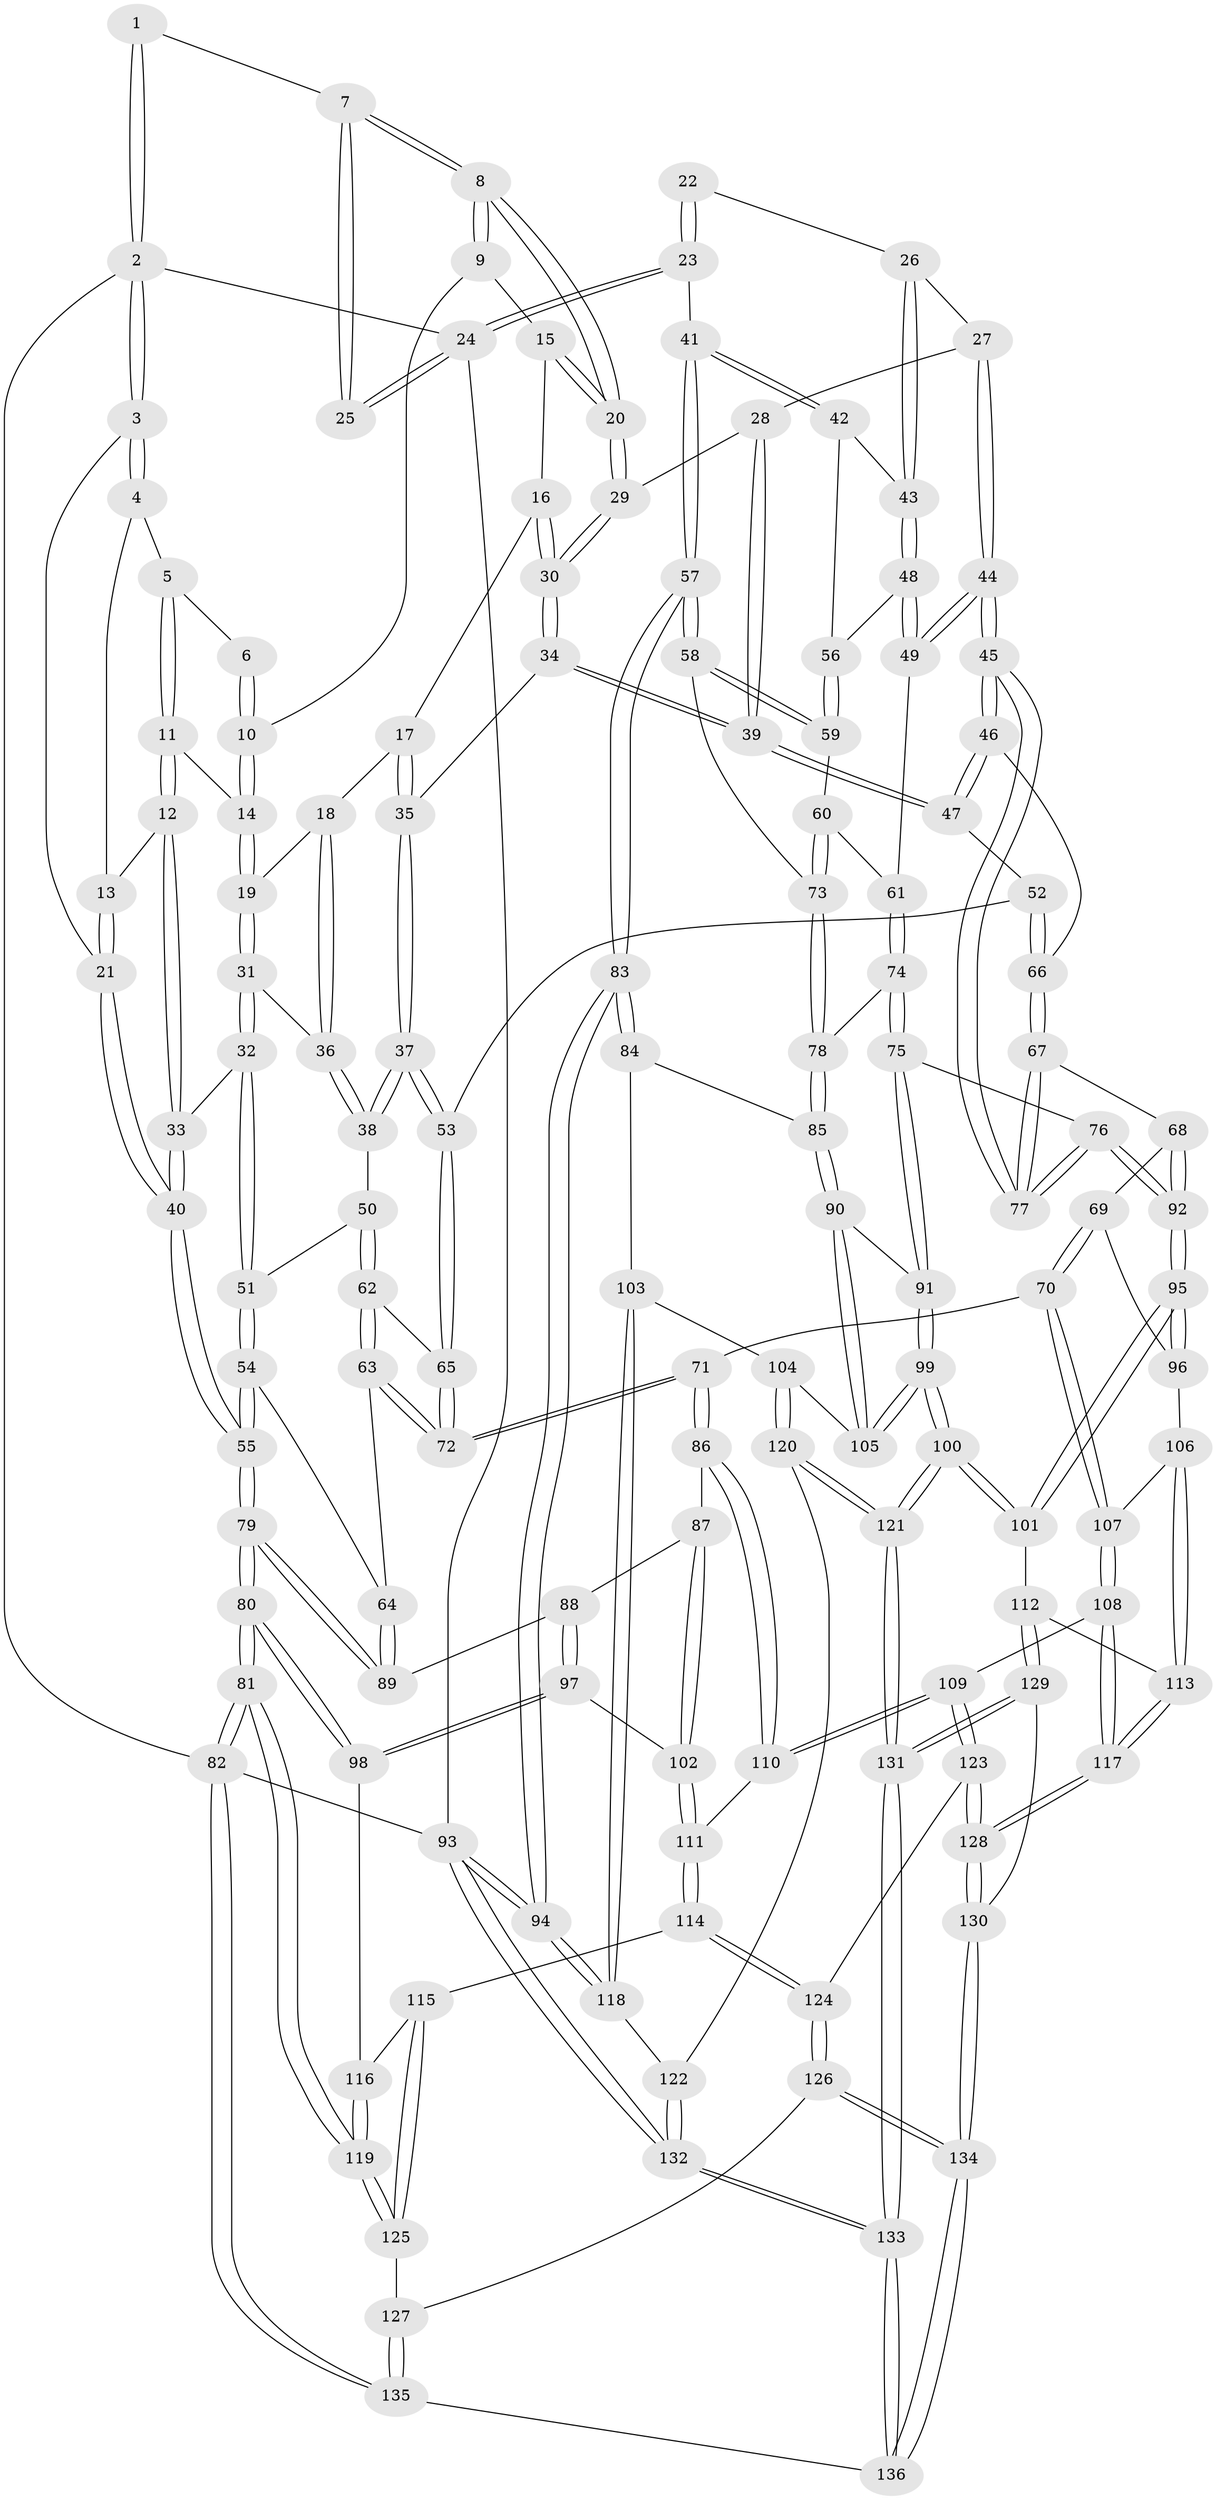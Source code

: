 // coarse degree distribution, {4: 0.524390243902439, 6: 0.07317073170731707, 3: 0.14634146341463414, 5: 0.23170731707317074, 8: 0.012195121951219513, 7: 0.012195121951219513}
// Generated by graph-tools (version 1.1) at 2025/52/02/27/25 19:52:38]
// undirected, 136 vertices, 337 edges
graph export_dot {
graph [start="1"]
  node [color=gray90,style=filled];
  1 [pos="+0.19479746836285874+0"];
  2 [pos="+0+0"];
  3 [pos="+0+0"];
  4 [pos="+0.08325057376828543+0.06572485981449214"];
  5 [pos="+0.144773595936585+0.043897754704592125"];
  6 [pos="+0.1682707238415705+0.02287075348223334"];
  7 [pos="+0.6235967265997494+0"];
  8 [pos="+0.623191675951249+0"];
  9 [pos="+0.24581770551897206+0.09392330433142877"];
  10 [pos="+0.2414235758819375+0.0937898597704055"];
  11 [pos="+0.12923761682837595+0.17776725014885145"];
  12 [pos="+0.08319526691716383+0.22257041110544926"];
  13 [pos="+0.03900596248800809+0.1481607260823276"];
  14 [pos="+0.22746683892101002+0.18861806291865307"];
  15 [pos="+0.3283746553368709+0.13427291525887872"];
  16 [pos="+0.34091682078826385+0.17493257366524698"];
  17 [pos="+0.3141461019785895+0.22085169057974444"];
  18 [pos="+0.2956792320732189+0.2259536532624954"];
  19 [pos="+0.23225266315812979+0.20038090740102946"];
  20 [pos="+0.6232082024484478+0"];
  21 [pos="+0+0.09030869432012727"];
  22 [pos="+0.96398065804579+0.13961001216690974"];
  23 [pos="+1+0.12293344596724318"];
  24 [pos="+1+0"];
  25 [pos="+0.8983101632503706+0"];
  26 [pos="+0.83738288744175+0.20245335711680765"];
  27 [pos="+0.8104285680156545+0.19331106924391805"];
  28 [pos="+0.7567401955835501+0.12318500380264587"];
  29 [pos="+0.6236426180475758+0"];
  30 [pos="+0.5022190129858215+0.18313341417398102"];
  31 [pos="+0.18520110163279466+0.2794409098757357"];
  32 [pos="+0.1658347230400386+0.2904340614112419"];
  33 [pos="+0.08027136577721444+0.2411220111862318"];
  34 [pos="+0.4978896810360287+0.23523264840371325"];
  35 [pos="+0.3890151394129372+0.2803836094942238"];
  36 [pos="+0.27824089306766664+0.3085255025704011"];
  37 [pos="+0.33484286739718583+0.3786389234132102"];
  38 [pos="+0.3038096259748272+0.35790435440010926"];
  39 [pos="+0.5587279403017175+0.35381250265327735"];
  40 [pos="+0+0.44092683698951374"];
  41 [pos="+1+0.4004223338026635"];
  42 [pos="+0.9251875670203552+0.27771960010671837"];
  43 [pos="+0.853473847280935+0.22050166335292615"];
  44 [pos="+0.7009230529815865+0.40243545188426966"];
  45 [pos="+0.6379657370953119+0.44162924288118205"];
  46 [pos="+0.5925572954039416+0.4007350150662476"];
  47 [pos="+0.563577980584048+0.3716625556527294"];
  48 [pos="+0.8510520571833415+0.3899514911019217"];
  49 [pos="+0.826295272238842+0.42624659286256567"];
  50 [pos="+0.18060461166344546+0.3722261373433836"];
  51 [pos="+0.16625296239340684+0.3608156551477901"];
  52 [pos="+0.39906725757777517+0.41831935450950863"];
  53 [pos="+0.34210567386129326+0.3988774200852369"];
  54 [pos="+0+0.45319946467831684"];
  55 [pos="+0+0.46751663320858083"];
  56 [pos="+0.8939575339691567+0.3741601854955169"];
  57 [pos="+1+0.41368289138044756"];
  58 [pos="+1+0.4363778731722539"];
  59 [pos="+0.9437639374204816+0.42695905985006605"];
  60 [pos="+0.8494343819156956+0.4467420511567774"];
  61 [pos="+0.8471535115011218+0.44604693694969577"];
  62 [pos="+0.20547439163569775+0.45687946598704793"];
  63 [pos="+0.19007742200270653+0.4967861659993334"];
  64 [pos="+0.17559874247460644+0.5003945661382169"];
  65 [pos="+0.3340940751283385+0.41001831433472724"];
  66 [pos="+0.4228067000157238+0.5091004674708359"];
  67 [pos="+0.42463811912756183+0.5261040430577177"];
  68 [pos="+0.41526312716807645+0.5537821639698748"];
  69 [pos="+0.3735512899090002+0.6033523857777526"];
  70 [pos="+0.31549531844770995+0.6158541961752059"];
  71 [pos="+0.30930698694904685+0.6141513045658021"];
  72 [pos="+0.29683267785445133+0.5839218023553421"];
  73 [pos="+0.8979120203502396+0.5146912818999135"];
  74 [pos="+0.8238418992624309+0.5182998438779095"];
  75 [pos="+0.6796808807391144+0.5813193538659673"];
  76 [pos="+0.6511802792032495+0.5655016895769309"];
  77 [pos="+0.6375805238772045+0.4708122205804231"];
  78 [pos="+0.8898827646095997+0.5606210388011219"];
  79 [pos="+0+0.4952890469971328"];
  80 [pos="+0+0.604793848601436"];
  81 [pos="+0+1"];
  82 [pos="+0+1"];
  83 [pos="+1+0.6093898203925108"];
  84 [pos="+0.9161751049858419+0.6310487912631918"];
  85 [pos="+0.907671767277452+0.6281183100709927"];
  86 [pos="+0.27663522597980866+0.6367270309532926"];
  87 [pos="+0.23953006017156758+0.6463953702428527"];
  88 [pos="+0.160859772069245+0.6398936330617405"];
  89 [pos="+0.1371527869157854+0.6071726733053342"];
  90 [pos="+0.7861658512780954+0.6543206920728551"];
  91 [pos="+0.7077599863348886+0.6062323576842025"];
  92 [pos="+0.6315666564461133+0.583849925241811"];
  93 [pos="+1+1"];
  94 [pos="+1+0.8014329833543197"];
  95 [pos="+0.5728281843364548+0.6614553011880304"];
  96 [pos="+0.48126388861813346+0.6652083689210198"];
  97 [pos="+0.10944437869518489+0.7035848396422535"];
  98 [pos="+0.06407746311196795+0.7278679427634918"];
  99 [pos="+0.6817410109909203+0.8138859858704481"];
  100 [pos="+0.6448210947224625+0.8420656054780715"];
  101 [pos="+0.579374413016122+0.8050058597247766"];
  102 [pos="+0.18851097772509967+0.7438154801481904"];
  103 [pos="+0.9095542190774105+0.7662891623963699"];
  104 [pos="+0.8069276559415086+0.7843181711672299"];
  105 [pos="+0.793187279693162+0.7713834209238902"];
  106 [pos="+0.460396458949018+0.7012359283068738"];
  107 [pos="+0.36696124523007567+0.7458326441105808"];
  108 [pos="+0.3705259510895972+0.811906089290219"];
  109 [pos="+0.3118670211675398+0.8155121681283467"];
  110 [pos="+0.2581785553056586+0.7914102194028791"];
  111 [pos="+0.20179394674677487+0.8037686078829557"];
  112 [pos="+0.5582197604758513+0.8145153215894861"];
  113 [pos="+0.4524566807757761+0.8163059952133414"];
  114 [pos="+0.19572070776703884+0.8098036390529024"];
  115 [pos="+0.183376110323367+0.8149508186586174"];
  116 [pos="+0.08996642471422403+0.7902871362538699"];
  117 [pos="+0.3996555538490702+0.8354978199555212"];
  118 [pos="+0.988522258108637+0.8371863036600633"];
  119 [pos="+0.027668237092491596+0.9300289055236234"];
  120 [pos="+0.8290722794881437+0.869100234414345"];
  121 [pos="+0.7242939137329587+1"];
  122 [pos="+0.952019681162123+0.8649154371155394"];
  123 [pos="+0.2665079396404663+0.8988714767523468"];
  124 [pos="+0.25038033881251126+0.9073426493298495"];
  125 [pos="+0.14562534907324837+0.9198831156896923"];
  126 [pos="+0.2486426198868508+0.9102814474064388"];
  127 [pos="+0.19335748273140338+0.9504075663484916"];
  128 [pos="+0.39773905689613287+0.9427402579497685"];
  129 [pos="+0.5136245408486122+0.9352315335870234"];
  130 [pos="+0.40352152297982+0.9672907041559086"];
  131 [pos="+0.7242189229795032+1"];
  132 [pos="+0.8270717874157699+1"];
  133 [pos="+0.7602538497259266+1"];
  134 [pos="+0.37781884220299045+1"];
  135 [pos="+0.26583381387657096+1"];
  136 [pos="+0.36058752145835693+1"];
  1 -- 2;
  1 -- 2;
  1 -- 7;
  2 -- 3;
  2 -- 3;
  2 -- 24;
  2 -- 82;
  3 -- 4;
  3 -- 4;
  3 -- 21;
  4 -- 5;
  4 -- 13;
  5 -- 6;
  5 -- 11;
  5 -- 11;
  6 -- 10;
  6 -- 10;
  7 -- 8;
  7 -- 8;
  7 -- 25;
  7 -- 25;
  8 -- 9;
  8 -- 9;
  8 -- 20;
  8 -- 20;
  9 -- 10;
  9 -- 15;
  10 -- 14;
  10 -- 14;
  11 -- 12;
  11 -- 12;
  11 -- 14;
  12 -- 13;
  12 -- 33;
  12 -- 33;
  13 -- 21;
  13 -- 21;
  14 -- 19;
  14 -- 19;
  15 -- 16;
  15 -- 20;
  15 -- 20;
  16 -- 17;
  16 -- 30;
  16 -- 30;
  17 -- 18;
  17 -- 35;
  17 -- 35;
  18 -- 19;
  18 -- 36;
  18 -- 36;
  19 -- 31;
  19 -- 31;
  20 -- 29;
  20 -- 29;
  21 -- 40;
  21 -- 40;
  22 -- 23;
  22 -- 23;
  22 -- 26;
  23 -- 24;
  23 -- 24;
  23 -- 41;
  24 -- 25;
  24 -- 25;
  24 -- 93;
  26 -- 27;
  26 -- 43;
  26 -- 43;
  27 -- 28;
  27 -- 44;
  27 -- 44;
  28 -- 29;
  28 -- 39;
  28 -- 39;
  29 -- 30;
  29 -- 30;
  30 -- 34;
  30 -- 34;
  31 -- 32;
  31 -- 32;
  31 -- 36;
  32 -- 33;
  32 -- 51;
  32 -- 51;
  33 -- 40;
  33 -- 40;
  34 -- 35;
  34 -- 39;
  34 -- 39;
  35 -- 37;
  35 -- 37;
  36 -- 38;
  36 -- 38;
  37 -- 38;
  37 -- 38;
  37 -- 53;
  37 -- 53;
  38 -- 50;
  39 -- 47;
  39 -- 47;
  40 -- 55;
  40 -- 55;
  41 -- 42;
  41 -- 42;
  41 -- 57;
  41 -- 57;
  42 -- 43;
  42 -- 56;
  43 -- 48;
  43 -- 48;
  44 -- 45;
  44 -- 45;
  44 -- 49;
  44 -- 49;
  45 -- 46;
  45 -- 46;
  45 -- 77;
  45 -- 77;
  46 -- 47;
  46 -- 47;
  46 -- 66;
  47 -- 52;
  48 -- 49;
  48 -- 49;
  48 -- 56;
  49 -- 61;
  50 -- 51;
  50 -- 62;
  50 -- 62;
  51 -- 54;
  51 -- 54;
  52 -- 53;
  52 -- 66;
  52 -- 66;
  53 -- 65;
  53 -- 65;
  54 -- 55;
  54 -- 55;
  54 -- 64;
  55 -- 79;
  55 -- 79;
  56 -- 59;
  56 -- 59;
  57 -- 58;
  57 -- 58;
  57 -- 83;
  57 -- 83;
  58 -- 59;
  58 -- 59;
  58 -- 73;
  59 -- 60;
  60 -- 61;
  60 -- 73;
  60 -- 73;
  61 -- 74;
  61 -- 74;
  62 -- 63;
  62 -- 63;
  62 -- 65;
  63 -- 64;
  63 -- 72;
  63 -- 72;
  64 -- 89;
  64 -- 89;
  65 -- 72;
  65 -- 72;
  66 -- 67;
  66 -- 67;
  67 -- 68;
  67 -- 77;
  67 -- 77;
  68 -- 69;
  68 -- 92;
  68 -- 92;
  69 -- 70;
  69 -- 70;
  69 -- 96;
  70 -- 71;
  70 -- 107;
  70 -- 107;
  71 -- 72;
  71 -- 72;
  71 -- 86;
  71 -- 86;
  73 -- 78;
  73 -- 78;
  74 -- 75;
  74 -- 75;
  74 -- 78;
  75 -- 76;
  75 -- 91;
  75 -- 91;
  76 -- 77;
  76 -- 77;
  76 -- 92;
  76 -- 92;
  78 -- 85;
  78 -- 85;
  79 -- 80;
  79 -- 80;
  79 -- 89;
  79 -- 89;
  80 -- 81;
  80 -- 81;
  80 -- 98;
  80 -- 98;
  81 -- 82;
  81 -- 82;
  81 -- 119;
  81 -- 119;
  82 -- 135;
  82 -- 135;
  82 -- 93;
  83 -- 84;
  83 -- 84;
  83 -- 94;
  83 -- 94;
  84 -- 85;
  84 -- 103;
  85 -- 90;
  85 -- 90;
  86 -- 87;
  86 -- 110;
  86 -- 110;
  87 -- 88;
  87 -- 102;
  87 -- 102;
  88 -- 89;
  88 -- 97;
  88 -- 97;
  90 -- 91;
  90 -- 105;
  90 -- 105;
  91 -- 99;
  91 -- 99;
  92 -- 95;
  92 -- 95;
  93 -- 94;
  93 -- 94;
  93 -- 132;
  93 -- 132;
  94 -- 118;
  94 -- 118;
  95 -- 96;
  95 -- 96;
  95 -- 101;
  95 -- 101;
  96 -- 106;
  97 -- 98;
  97 -- 98;
  97 -- 102;
  98 -- 116;
  99 -- 100;
  99 -- 100;
  99 -- 105;
  99 -- 105;
  100 -- 101;
  100 -- 101;
  100 -- 121;
  100 -- 121;
  101 -- 112;
  102 -- 111;
  102 -- 111;
  103 -- 104;
  103 -- 118;
  103 -- 118;
  104 -- 105;
  104 -- 120;
  104 -- 120;
  106 -- 107;
  106 -- 113;
  106 -- 113;
  107 -- 108;
  107 -- 108;
  108 -- 109;
  108 -- 117;
  108 -- 117;
  109 -- 110;
  109 -- 110;
  109 -- 123;
  109 -- 123;
  110 -- 111;
  111 -- 114;
  111 -- 114;
  112 -- 113;
  112 -- 129;
  112 -- 129;
  113 -- 117;
  113 -- 117;
  114 -- 115;
  114 -- 124;
  114 -- 124;
  115 -- 116;
  115 -- 125;
  115 -- 125;
  116 -- 119;
  116 -- 119;
  117 -- 128;
  117 -- 128;
  118 -- 122;
  119 -- 125;
  119 -- 125;
  120 -- 121;
  120 -- 121;
  120 -- 122;
  121 -- 131;
  121 -- 131;
  122 -- 132;
  122 -- 132;
  123 -- 124;
  123 -- 128;
  123 -- 128;
  124 -- 126;
  124 -- 126;
  125 -- 127;
  126 -- 127;
  126 -- 134;
  126 -- 134;
  127 -- 135;
  127 -- 135;
  128 -- 130;
  128 -- 130;
  129 -- 130;
  129 -- 131;
  129 -- 131;
  130 -- 134;
  130 -- 134;
  131 -- 133;
  131 -- 133;
  132 -- 133;
  132 -- 133;
  133 -- 136;
  133 -- 136;
  134 -- 136;
  134 -- 136;
  135 -- 136;
}

